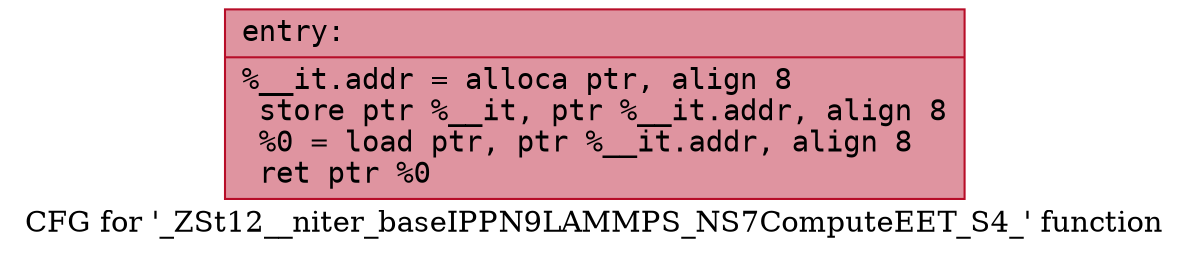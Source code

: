 digraph "CFG for '_ZSt12__niter_baseIPPN9LAMMPS_NS7ComputeEET_S4_' function" {
	label="CFG for '_ZSt12__niter_baseIPPN9LAMMPS_NS7ComputeEET_S4_' function";

	Node0x561f16595ec0 [shape=record,color="#b70d28ff", style=filled, fillcolor="#b70d2870" fontname="Courier",label="{entry:\l|  %__it.addr = alloca ptr, align 8\l  store ptr %__it, ptr %__it.addr, align 8\l  %0 = load ptr, ptr %__it.addr, align 8\l  ret ptr %0\l}"];
}
